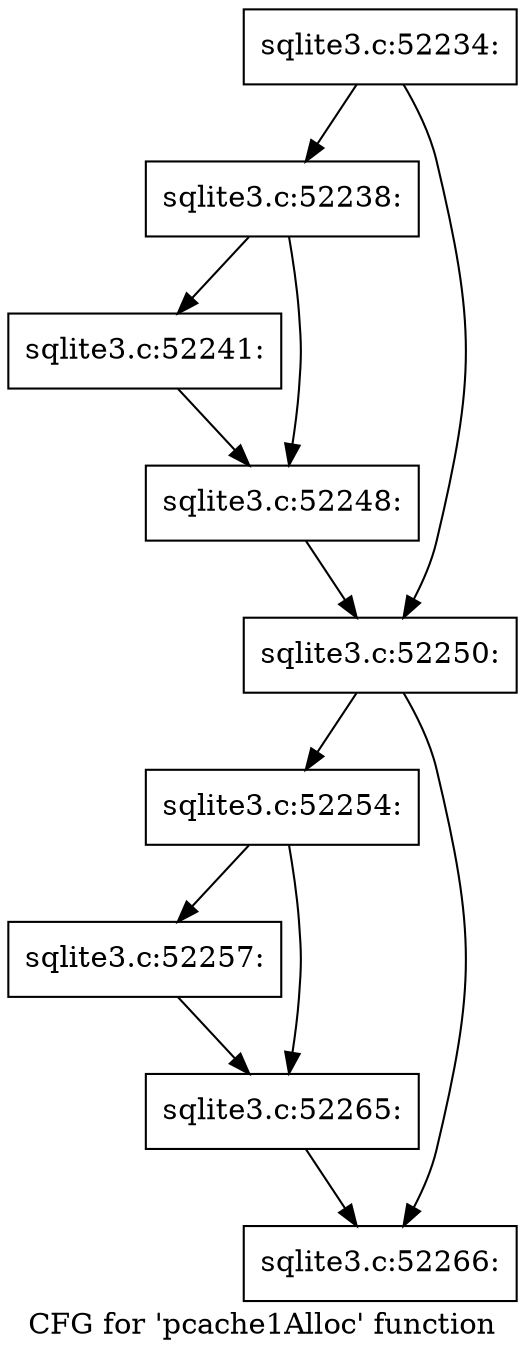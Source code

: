 digraph "CFG for 'pcache1Alloc' function" {
	label="CFG for 'pcache1Alloc' function";

	Node0x55c0f7658240 [shape=record,label="{sqlite3.c:52234:}"];
	Node0x55c0f7658240 -> Node0x55c0f7662140;
	Node0x55c0f7658240 -> Node0x55c0f76585a0;
	Node0x55c0f7662140 [shape=record,label="{sqlite3.c:52238:}"];
	Node0x55c0f7662140 -> Node0x55c0f7663070;
	Node0x55c0f7662140 -> Node0x55c0f76630c0;
	Node0x55c0f7663070 [shape=record,label="{sqlite3.c:52241:}"];
	Node0x55c0f7663070 -> Node0x55c0f76630c0;
	Node0x55c0f76630c0 [shape=record,label="{sqlite3.c:52248:}"];
	Node0x55c0f76630c0 -> Node0x55c0f76585a0;
	Node0x55c0f76585a0 [shape=record,label="{sqlite3.c:52250:}"];
	Node0x55c0f76585a0 -> Node0x55c0f7664410;
	Node0x55c0f76585a0 -> Node0x55c0f7664460;
	Node0x55c0f7664410 [shape=record,label="{sqlite3.c:52254:}"];
	Node0x55c0f7664410 -> Node0x55c0f7664ad0;
	Node0x55c0f7664410 -> Node0x55c0f7664b20;
	Node0x55c0f7664ad0 [shape=record,label="{sqlite3.c:52257:}"];
	Node0x55c0f7664ad0 -> Node0x55c0f7664b20;
	Node0x55c0f7664b20 [shape=record,label="{sqlite3.c:52265:}"];
	Node0x55c0f7664b20 -> Node0x55c0f7664460;
	Node0x55c0f7664460 [shape=record,label="{sqlite3.c:52266:}"];
}
